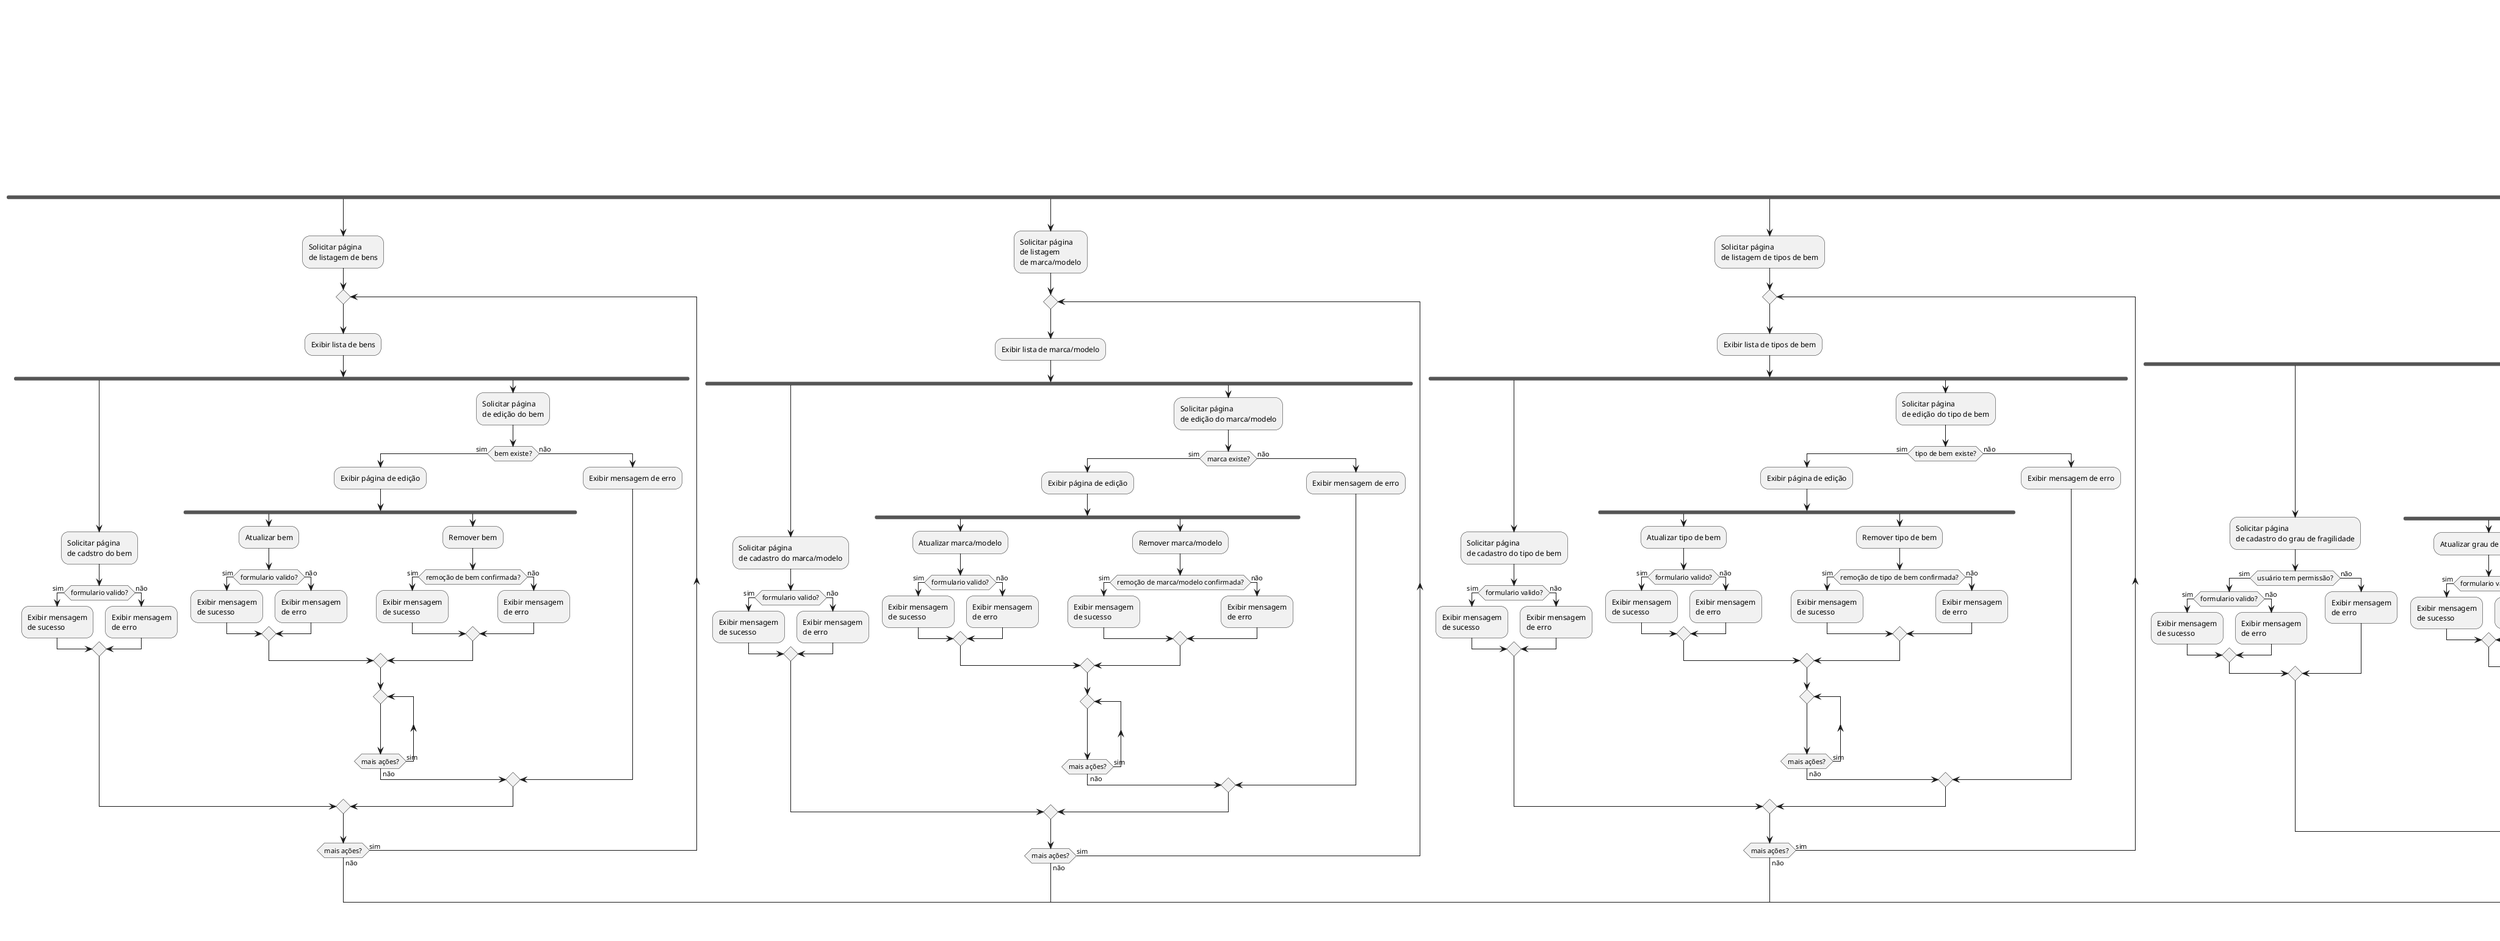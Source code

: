@startuml sigemp-activity
start
repeat
    :Fazer login;
repeat while (usuario autenticado?) is (não) not (sim)

:Solicitar página de dashboard;

:Exibir dashboard;

fork
    :Solicitar página
    de listagem de bens;
    repeat
        :Exibir lista de bens;
        fork
            :Solicitar página
            de cadstro do bem;
            if (formulario valido?) then (sim)
                :Exibir mensagem
                de sucesso;
            else (não)
                :Exibir mensagem
                de erro;
            endif
        fork again
            :Solicitar página
            de edição do bem;
            if (bem existe?) then (sim)
                :Exibir página de edição;
                fork
                    :Atualizar bem;
                    if (formulario valido?) then (sim)
                        :Exibir mensagem
                        de sucesso;
                    else (não)
                        :Exibir mensagem
                        de erro;
                    endif
                fork again
                    :Remover bem;
                    if (remoção de bem confirmada?) then (sim)
                        :Exibir mensagem
                        de sucesso;
                    else (não)
                        :Exibir mensagem
                        de erro;
                    endif
                end merge
                repeat
                repeat while (mais ações?) is (sim) not (não)
            else (não)
                :Exibir mensagem de erro;
            endif
        end merge
    repeat while (mais ações?) is (sim) not (não)
fork again
    :Solicitar página
    de listagem
    de marca/modelo;
    repeat
        :Exibir lista de marca/modelo;
        fork
            :Solicitar página
            de cadastro do marca/modelo;
            if (formulario valido?) then (sim)
                :Exibir mensagem
                de sucesso;
            else (não)
                :Exibir mensagem
                de erro;
            endif
        fork again
            :Solicitar página
            de edição do marca/modelo;
            if (marca existe?) then (sim)
                :Exibir página de edição;
                fork
                    :Atualizar marca/modelo;
                    if (formulario valido?) then (sim)
                        :Exibir mensagem
                        de sucesso;
                    else (não)
                        :Exibir mensagem
                        de erro;
                    endif
                fork again
                    :Remover marca/modelo;
                    if (remoção de marca/modelo confirmada?) then (sim)
                        :Exibir mensagem
                        de sucesso;
                    else (não)
                        :Exibir mensagem
                        de erro;
                    endif
                end merge
                repeat
                repeat while (mais ações?) is (sim) not (não)
            else (não)
                :Exibir mensagem de erro;
            endif
        end merge
    repeat while (mais ações?) is (sim) not (não)
fork again
    :Solicitar página
    de listagem de tipos de bem;
    repeat
        :Exibir lista de tipos de bem;
        fork
            :Solicitar página
            de cadastro do tipo de bem;
            if (formulario valido?) then (sim)
                :Exibir mensagem
                de sucesso;
            else (não)
                :Exibir mensagem
                de erro;
            endif
        fork again
            :Solicitar página
            de edição do tipo de bem;
            if (tipo de bem existe?) then (sim)
                :Exibir página de edição;
                fork
                    :Atualizar tipo de bem;
                    if (formulario valido?) then (sim)
                        :Exibir mensagem
                        de sucesso;
                    else (não)
                        :Exibir mensagem
                        de erro;
                    endif
                fork again
                    :Remover tipo de bem;
                    if (remoção de tipo de bem confirmada?) then (sim)
                        :Exibir mensagem
                        de sucesso;
                    else (não)
                        :Exibir mensagem
                        de erro;
                    endif
                end merge
                repeat
                repeat while (mais ações?) is (sim) not (não)
            else (não)
                :Exibir mensagem de erro;
            endif
        end merge
    repeat while (mais ações?) is (sim) not (não)
fork again
    :Solicitar página
    de listagem graus
    de fragilidade;
    repeat
        :Exibir lista de graus de fragilidade;
        fork
            :Solicitar página
            de cadastro do grau de fragilidade;
            if (usuário tem permissão?) then (sim)
                if (formulario valido?) then (sim)
                    :Exibir mensagem
                    de sucesso;
                else (não)
                    :Exibir mensagem
                    de erro;
                endif
            else (não)
                :Exibir mensagem
                de erro;
            endif
        fork again
            :Solicitar página
            de edição do grau de fragilidade;
            if (usuário tem permissão?) then (sim)
                if (grau de fragilidade existe?) then (sim)
                    :Exibir página de edição;
                    fork
                        :Atualizar grau de fragilidade;
                        if (formulario valido?) then (sim)
                            :Exibir mensagem
                            de sucesso;
                        else (não)
                            :Exibir mensagem
                            de erro;
                        endif
                    fork again
                        :Remover grau de fragilidade;
                        if (remoção de grau de fragilidade confirmada?) then (sim)
                            :Exibir mensagem
                            de sucesso;
                        else (não)
                            :Exibir mensagem
                            de erro;
                        endif
                    end merge
                    repeat
                    repeat while (mais ações?) is (sim) not (não)
                else (não)
                    :Exibir mensagem de erro;
                endif
            else (não)
                :Exibir mensagem
                de erro;
            endif
        end merge
    repeat while (mais ações?) is (sim) not (não)
fork again
    :Solicitar página de listagem
    de estados de conservação;
    repeat
        :Exibir lista de estados de conservação;
        fork
            :Solicitar página
            de cadastro do estado de conservação;
            if (usuário tem permissão?) then (sim)
                if (formulario valido?) then (sim)
                    :Exibir mensagem
                    de sucesso;
                else (não)
                    :Exibir mensagem
                    de erro;
                endif
            else (não)
                :Exibir mensagem
                de erro;
            endif
        fork again
            :Solicitar página
            de edição do estado de conservação;
            if (usuário tem permissão?) then (sim)
                if (estado de conservação existe?) then (sim)
                    :Exibir página de edição;
                    fork
                        :Atualizar estado de conservação;
                        if (formulario valido?) then (sim)
                            :Exibir mensagem
                            de sucesso;
                        else (não)
                            :Exibir mensagem
                            de erro;
                        endif
                    fork again
                        :Remover estado de conservação;
                        if (remoção de estado de conservação confirmada?) then (sim)
                            :Exibir mensagem
                            de sucesso;
                        else (não)
                            :Exibir mensagem
                            de erro;
                        endif
                    end merge
                    repeat
                    repeat while (mais ações?) is (sim) not (não)
                else (não)
                    :Exibir mensagem de erro;
                endif
            else (não)
                :Exibir mensagem
                de erro;
            endif
        end merge
    repeat while (mais ações?) is (sim) not (não)
fork again
    :Solicitar página de listagem
    de tipos de ocorrência;
    repeat
        :Exibir lista de tipos de ocorrência;
        fork
            :Solicitar página
            de cadastro do tipo de ocorrência;
            if (usuário tem permissão?) then (sim)
                if (formulario valido?) then (sim)
                    :Exibir mensagem
                    de sucesso;
                else (não)
                    :Exibir mensagem
                    de erro;
                endif
            else (não)
                :Exibir mensagem
                de erro;
            endif
        fork again
            :Solicitar página
            de edição do tipo de ocorrência;
            if (usuário tem permissão?) then (sim)
                if (tipo de ocorrência existe?) then (sim)
                    :Exibir página de edição;
                    fork
                        :Atualizar tipo de ocorrência;
                        if (formulario valido?) then (sim)
                            :Exibir mensagem
                            de sucesso;
                        else (não)
                            :Exibir mensagem
                            de erro;
                        endif
                    fork again
                        :Remover tipo de ocorrência;
                        if (remoção de tipo de ocorrência confirmada?) then (sim)
                            :Exibir mensagem
                            de sucesso;
                        else (não)
                            :Exibir mensagem
                            de erro;
                        endif
                    end merge
                    repeat
                    repeat while (mais ações?) is (sim) not (não)
                else (não)
                    :Exibir mensagem de erro;
                endif
            else (não)
                :Exibir mensagem
                de erro;
            endif
        end merge
    repeat while (mais ações?) is (sim) not (não)
fork again
    :Solicitar página de listagem de campi;
    repeat
        :Exibir lista de campi;
        fork
            :Solicitar página
            de cadastro do campus;
            if (usuário tem permissão?) then (sim)
                if (formulario valido?) then (sim)
                    :Exibir mensagem
                    de sucesso;
                else (não)
                    :Exibir mensagem
                    de erro;
                endif
            else (não)
                :Exibir mensagem
                de erro;
            endif
        fork again
            :Solicitar página
            de edição do campus;
            if (usuário tem permissão?) then (sim)
                if (campus existe?) then (sim)
                    :Exibir página de edição;
                    fork
                        :Atualizar campus;
                        if (formulario valido?) then (sim)
                            :Exibir mensagem
                            de sucesso;
                        else (não)
                            :Exibir mensagem
                            de erro;
                        endif
                    fork again
                        :Remover campus;
                        if (remoção de campus confirmada?) then (sim)
                            :Exibir mensagem
                            de sucesso;
                        else (não)
                            :Exibir mensagem
                            de erro;
                        endif
                    end merge
                    repeat
                    repeat while (mais ações?) is (sim) not (não)
                else (não)
                    :Exibir mensagem de erro;
                endif
            else (não)
                :Exibir mensagem
                de erro;
            endif
        end merge
    repeat while (mais ações?) is (sim) not (não)
fork again
    :Solicitar página de listagem de cursos;
    repeat
        :Exibir lista de cursos;
        fork
            :Solicitar página
            de cadastro do aluno;
            if (usuário tem permissão?) then (sim)
                if (formulario valido?) then (sim)
                    :Exibir mensagem
                    de sucesso;
                else (não)
                    :Exibir mensagem
                    de erro;
                endif
            else (não)
                :Exibir mensagem
                de erro;
            endif
        fork again
            :Solicitar página
            de edição do curso;
            if (usuário tem permissão?) then (sim)
                if (curso existe?) then (sim)
                    :Exibir página de edição;
                    fork
                        :Atualizar curso;
                        if (formulario valido?) then (sim)
                            :Exibir mensagem
                            de sucesso;
                        else (não)
                            :Exibir mensagem
                            de erro;
                        endif
                    fork again
                        :Remover curso;
                        if (remoção de curso confirmada?) then (sim)
                            :Exibir mensagem
                            de sucesso;
                        else (não)
                            :Exibir mensagem
                            de erro;
                        endif
                    end merge
                    repeat
                    repeat while (mais ações?) is (sim) not (não)
                else (não)
                    :Exibir mensagem de erro;
                endif
            else (não)
                :Exibir mensagem
                de erro;
            endif
        end merge
    repeat while (mais ações?) is (sim) not (não)
fork again
    :Solicitar página de listagem de alunos;
    repeat
        :Exibir lista de alunos;
        fork
            :Solicitar página
            de cadastro do aluno;
            if (formulario valido?) then (sim)
                :Exibir mensagem
                de sucesso;
            else (não)
                :Exibir mensagem
                de erro;
            endif
        fork again
            :Solicitar página
            de edição do aluno;
            if (aluno existe?) then (sim)
                :Exibir página de edição;
                fork
                    :Atualizar aluno;
                    if (formulario valido?) then (sim)
                        :Exibir mensagem
                        de sucesso;
                    else (não)
                        :Exibir mensagem
                        de erro;
                    endif
                fork again
                    :Remover aluno;
                    if (remoção de aluno confirmada?) then (sim)
                        :Exibir mensagem
                        de sucesso;
                    else (não)
                        :Exibir mensagem
                        de erro;
                    endif
                end merge
                repeat
                repeat while (mais ações?) is (sim) not (não)
            else (não)
                :Exibir mensagem de erro;
            endif
        end merge
    repeat while (mais ações?) is (sim) not (não)
fork again
    :Solicitar página de listagem de membros;
    if (usuario tem permissão?) then (sim)
        fork
            :Solicitar página
            de cadastro do membro;
            if (formulario valido?) then (sim)
                :Exibir mensagem
                de sucesso;
            else (não)
                :Exibir mensagem
                de erro;
            endif
        fork again
            :Solicitar página
            de edição do membro;
            if (membro existe?) then (sim)
                :Exibir página de edição;
                fork
                    :Atualizar membro;
                    if (formulario valido?) then (sim)
                        :Exibir mensagem
                        de sucesso;
                    else (não)
                        :Exibir mensagem
                        de erro;
                    endif
                fork again
                    :Remover membro;
                    if (remoção de membro confirmada?) then (sim)
                        :Exibir mensagem
                        de sucesso;
                    else (não)
                        :Exibir mensagem
                        de erro;
                    endif
                end merge
                repeat
                repeat while (mais ações?) is (sim) not (não)
            else (não)
                :Exibir mensagem de erro;
            endif
        end merge
    else (não)
        :Exibir mensagem de erro;
    endif
end merge
stop
@enduml
